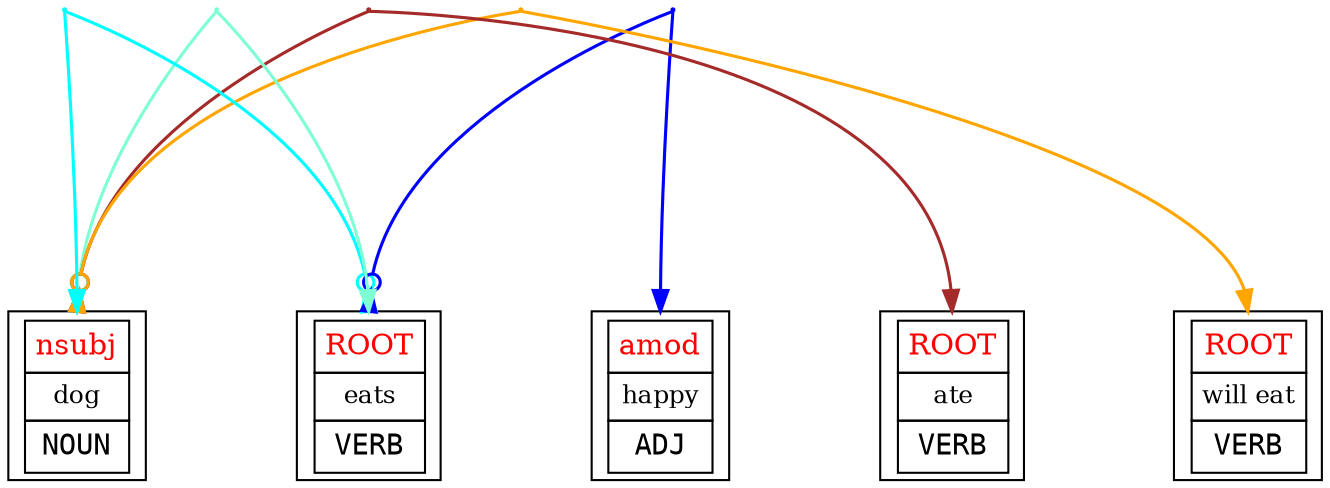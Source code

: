 digraph G {
    graph [splines=true];
    nodesep=1;
    ranksep=2;
    0 [nojustify=true shape=box label=<
        <TABLE BORDER="0" CELLBORDER="1" CELLSPACING="0" CELLPADDING="4">
            <TR><TD><FONT COLOR="red">nsubj</FONT></TD></TR>
            <TR><TD><FONT POINT-SIZE="12">dog</FONT></TD></TR>
            <TR><TD><FONT FACE="Courier">NOUN</FONT></TD></TR>
        </TABLE>
    >];
    1 [nojustify=true shape=box label=<
        <TABLE BORDER="0" CELLBORDER="1" CELLSPACING="0" CELLPADDING="4">
            <TR><TD><FONT COLOR="red">ROOT</FONT></TD></TR>
            <TR><TD><FONT POINT-SIZE="12">eats</FONT></TD></TR>
            <TR><TD><FONT FACE="Courier">VERB</FONT></TD></TR>
        </TABLE>
    >];
    2 [nojustify=true shape=box label=<
        <TABLE BORDER="0" CELLBORDER="1" CELLSPACING="0" CELLPADDING="4">
            <TR><TD><FONT COLOR="red">amod</FONT></TD></TR>
            <TR><TD><FONT POINT-SIZE="12">happy</FONT></TD></TR>
            <TR><TD><FONT FACE="Courier">ADJ</FONT></TD></TR>
        </TABLE>
    >];
    3 [nojustify=true shape=box label=<
        <TABLE BORDER="0" CELLBORDER="1" CELLSPACING="0" CELLPADDING="4">
            <TR><TD><FONT COLOR="red">ROOT</FONT></TD></TR>
            <TR><TD><FONT POINT-SIZE="12">ate</FONT></TD></TR>
            <TR><TD><FONT FACE="Courier">VERB</FONT></TD></TR>
        </TABLE>
    >];
    4 [nojustify=true shape=box label=<
        <TABLE BORDER="0" CELLBORDER="1" CELLSPACING="0" CELLPADDING="4">
            <TR><TD><FONT COLOR="red">ROOT</FONT></TD></TR>
            <TR><TD><FONT POINT-SIZE="12">will eat</FONT></TD></TR>
            <TR><TD><FONT FACE="Courier">VERB</FONT></TD></TR>
        </TABLE>
    >];

    1:n -> 10:_ [arrowhead=none, dir=back, arrowtail=invodot, color=aqua, penwidth=1.5];
    10:_ -> 0:n [color=aqua, penwidth=1.5];
    0:n -> 01:_ [arrowhead=none, dir=back, arrowtail=invodot, color=aquamarine, penwidth=1.5];
    01:_ -> 1:n [color=aquamarine, penwidth=1.5];
    1:n -> 12:_ [arrowhead=none, dir=back, arrowtail=invodot, color=blue, penwidth=1.5];
    12:_ -> 2:n [color=blue, penwidth=1.5];
    0:n -> 03:_ [arrowhead=none, dir=back, arrowtail=invodot, color=brown, penwidth=1.5];
    03:_ -> 3:n [color=brown, penwidth=1.5];
    0:n -> 04:_ [arrowhead=none, dir=back, arrowtail=invodot, color=orange, penwidth=1.5];
    04:_ -> 4:n [color=orange, penwidth=1.5];

    {
        rank=min;
        10 [shape=point, width=0.02, height=0.02, label="", color=aqua];
        01 [shape=point, width=0.02, height=0.02, label="", color=aquamarine];
        12 [shape=point, width=0.02, height=0.02, label="", color=blue];
        03 [shape=point, width=0.02, height=0.02, label="", color=brown];
        04 [shape=point, width=0.02, height=0.02, label="", color=orange];

    }
    {
        rank=same;
        edge[style=invis];
        0:e -> 1:w ;
        1:e -> 2:w ;
        2:e -> 3:w ;
        3:e -> 4:w ;
    }
}